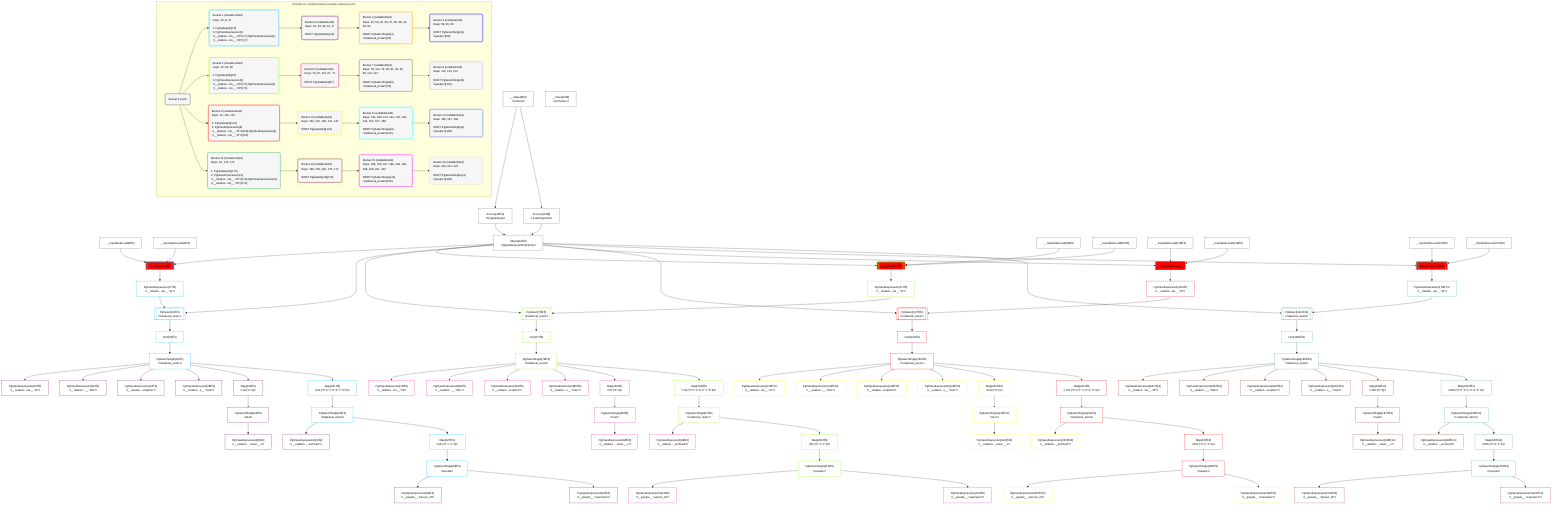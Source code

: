 %%{init: {'themeVariables': { 'fontSize': '12px'}}}%%
graph TD
    classDef path fill:#eee,stroke:#000,color:#000
    classDef plan fill:#fff,stroke-width:1px,color:#000
    classDef itemplan fill:#fff,stroke-width:2px,color:#000
    classDef sideeffectplan fill:#f00,stroke-width:2px,color:#000
    classDef bucket fill:#f6f6f6,color:#000,stroke-width:2px,text-align:left


    %% define steps
    __Value3["__Value[3∈0]<br />ᐸcontextᐳ"]:::plan
    __Value5["__Value[5∈0]<br />ᐸrootValueᐳ"]:::plan
    __InputStaticLeaf8["__InputStaticLeaf[8∈0]"]:::plan
    __InputStaticLeaf11["__InputStaticLeaf[11∈0]"]:::plan
    Access14["Access[14∈0]<br />ᐸ3.pgSettingsᐳ"]:::plan
    Access15["Access[15∈0]<br />ᐸ3.withPgClientᐳ"]:::plan
    Object16["Object[16∈0]<br />ᐸ{pgSettings,withPgClient}ᐳ"]:::plan
    PgUpdate13[["PgUpdate[13∈1]"]]:::sideeffectplan
    PgClassExpression17["PgClassExpression[17∈1]<br />ᐸ__relation...sts__.”id”ᐳ"]:::plan
    PgSelect19[["PgSelect[19∈1]<br />ᐸrelational_postsᐳ"]]:::plan
    First23["First[23∈1]"]:::plan
    PgSelectSingle24["PgSelectSingle[24∈1]<br />ᐸrelational_postsᐳ"]:::plan
    PgClassExpression25["PgClassExpression[25∈2]<br />ᐸ__relation...sts__.”id”ᐳ"]:::plan
    PgClassExpression26["PgClassExpression[26∈2]<br />ᐸ__relation...__.”title”ᐳ"]:::plan
    PgClassExpression27["PgClassExpression[27∈2]<br />ᐸ__relation...scription”ᐳ"]:::plan
    PgClassExpression28["PgClassExpression[28∈2]<br />ᐸ__relation...s__.”note”ᐳ"]:::plan
    Map223["Map[223∈2]<br />ᐸ24:{”0”:3}ᐳ"]:::plan
    PgSelectSingle35["PgSelectSingle[35∈2]<br />ᐸtextᐳ"]:::plan
    PgClassExpression36["PgClassExpression[36∈2]<br />ᐸ__relation..._lower__.vᐳ"]:::plan
    Map231["Map[231∈1]<br />ᐸ24:{”0”:5,”1”:6,”2”:7,”3”:8}ᐳ"]:::plan
    PgSelectSingle43["PgSelectSingle[43∈1]<br />ᐸrelational_itemsᐳ"]:::plan
    PgClassExpression44["PgClassExpression[44∈2]<br />ᐸ__relation..._archived”ᐳ"]:::plan
    Map227["Map[227∈1]<br />ᐸ43:{”0”:1,”1”:2}ᐳ"]:::plan
    PgSelectSingle58["PgSelectSingle[58∈1]<br />ᐸpeopleᐳ"]:::plan
    PgClassExpression59["PgClassExpression[59∈2]<br />ᐸ__people__.”person_id”ᐳ"]:::plan
    PgClassExpression60["PgClassExpression[60∈2]<br />ᐸ__people__.”username”ᐳ"]:::plan
    __InputStaticLeaf62["__InputStaticLeaf[62∈0]"]:::plan
    __InputStaticLeaf66["__InputStaticLeaf[66∈0]"]:::plan
    PgUpdate67[["PgUpdate[67∈5]"]]:::sideeffectplan
    PgClassExpression71["PgClassExpression[71∈5]<br />ᐸ__relation...sts__.”id”ᐳ"]:::plan
    PgSelect73[["PgSelect[73∈5]<br />ᐸrelational_postsᐳ"]]:::plan
    First77["First[77∈5]"]:::plan
    PgSelectSingle78["PgSelectSingle[78∈5]<br />ᐸrelational_postsᐳ"]:::plan
    PgClassExpression79["PgClassExpression[79∈6]<br />ᐸ__relation...sts__.”id”ᐳ"]:::plan
    PgClassExpression80["PgClassExpression[80∈6]<br />ᐸ__relation...__.”title”ᐳ"]:::plan
    PgClassExpression81["PgClassExpression[81∈6]<br />ᐸ__relation...scription”ᐳ"]:::plan
    PgClassExpression82["PgClassExpression[82∈6]<br />ᐸ__relation...s__.”note”ᐳ"]:::plan
    Map235["Map[235∈6]<br />ᐸ78:{”0”:3}ᐳ"]:::plan
    PgSelectSingle89["PgSelectSingle[89∈6]<br />ᐸtextᐳ"]:::plan
    PgClassExpression90["PgClassExpression[90∈6]<br />ᐸ__relation..._lower__.vᐳ"]:::plan
    Map243["Map[243∈5]<br />ᐸ78:{”0”:5,”1”:6,”2”:7,”3”:8}ᐳ"]:::plan
    PgSelectSingle97["PgSelectSingle[97∈5]<br />ᐸrelational_itemsᐳ"]:::plan
    PgClassExpression98["PgClassExpression[98∈6]<br />ᐸ__relation..._archived”ᐳ"]:::plan
    Map239["Map[239∈5]<br />ᐸ97:{”0”:1,”1”:2}ᐳ"]:::plan
    PgSelectSingle112["PgSelectSingle[112∈5]<br />ᐸpeopleᐳ"]:::plan
    PgClassExpression113["PgClassExpression[113∈6]<br />ᐸ__people__.”person_id”ᐳ"]:::plan
    PgClassExpression114["PgClassExpression[114∈6]<br />ᐸ__people__.”username”ᐳ"]:::plan
    __InputStaticLeaf116["__InputStaticLeaf[116∈0]"]:::plan
    __InputStaticLeaf119["__InputStaticLeaf[119∈0]"]:::plan
    PgUpdate121[["PgUpdate[121∈9]"]]:::sideeffectplan
    PgClassExpression125["PgClassExpression[125∈9]<br />ᐸ__relation...sts__.”id”ᐳ"]:::plan
    PgSelect127[["PgSelect[127∈9]<br />ᐸrelational_postsᐳ"]]:::plan
    First131["First[131∈9]"]:::plan
    PgSelectSingle132["PgSelectSingle[132∈9]<br />ᐸrelational_postsᐳ"]:::plan
    PgClassExpression133["PgClassExpression[133∈10]<br />ᐸ__relation...sts__.”id”ᐳ"]:::plan
    PgClassExpression134["PgClassExpression[134∈10]<br />ᐸ__relation...__.”title”ᐳ"]:::plan
    PgClassExpression135["PgClassExpression[135∈10]<br />ᐸ__relation...scription”ᐳ"]:::plan
    PgClassExpression136["PgClassExpression[136∈10]<br />ᐸ__relation...s__.”note”ᐳ"]:::plan
    Map245["Map[245∈10]<br />ᐸ132:{”0”:5}ᐳ"]:::plan
    PgSelectSingle143["PgSelectSingle[143∈10]<br />ᐸtextᐳ"]:::plan
    PgClassExpression144["PgClassExpression[144∈10]<br />ᐸ__relation..._lower__.vᐳ"]:::plan
    Map241["Map[241∈9]<br />ᐸ132:{”0”:0,”1”:1,”2”:2,”3”:3}ᐳ"]:::plan
    PgSelectSingle151["PgSelectSingle[151∈9]<br />ᐸrelational_itemsᐳ"]:::plan
    PgClassExpression152["PgClassExpression[152∈10]<br />ᐸ__relation..._archived”ᐳ"]:::plan
    Map237["Map[237∈9]<br />ᐸ151:{”0”:0,”1”:1}ᐳ"]:::plan
    PgSelectSingle166["PgSelectSingle[166∈9]<br />ᐸpeopleᐳ"]:::plan
    PgClassExpression167["PgClassExpression[167∈10]<br />ᐸ__people__.”person_id”ᐳ"]:::plan
    PgClassExpression168["PgClassExpression[168∈10]<br />ᐸ__people__.”username”ᐳ"]:::plan
    __InputStaticLeaf170["__InputStaticLeaf[170∈0]"]:::plan
    __InputStaticLeaf173["__InputStaticLeaf[173∈0]"]:::plan
    PgUpdate175[["PgUpdate[175∈13]"]]:::sideeffectplan
    PgClassExpression179["PgClassExpression[179∈13]<br />ᐸ__relation...sts__.”id”ᐳ"]:::plan
    PgSelect181[["PgSelect[181∈13]<br />ᐸrelational_postsᐳ"]]:::plan
    First185["First[185∈13]"]:::plan
    PgSelectSingle186["PgSelectSingle[186∈13]<br />ᐸrelational_postsᐳ"]:::plan
    PgClassExpression187["PgClassExpression[187∈14]<br />ᐸ__relation...sts__.”id”ᐳ"]:::plan
    PgClassExpression188["PgClassExpression[188∈14]<br />ᐸ__relation...__.”title”ᐳ"]:::plan
    PgClassExpression189["PgClassExpression[189∈14]<br />ᐸ__relation...scription”ᐳ"]:::plan
    PgClassExpression190["PgClassExpression[190∈14]<br />ᐸ__relation...s__.”note”ᐳ"]:::plan
    Map233["Map[233∈14]<br />ᐸ186:{”0”:5}ᐳ"]:::plan
    PgSelectSingle197["PgSelectSingle[197∈14]<br />ᐸtextᐳ"]:::plan
    PgClassExpression198["PgClassExpression[198∈14]<br />ᐸ__relation..._lower__.vᐳ"]:::plan
    Map229["Map[229∈13]<br />ᐸ186:{”0”:0,”1”:1,”2”:2,”3”:3}ᐳ"]:::plan
    PgSelectSingle205["PgSelectSingle[205∈13]<br />ᐸrelational_itemsᐳ"]:::plan
    PgClassExpression206["PgClassExpression[206∈14]<br />ᐸ__relation..._archived”ᐳ"]:::plan
    Map225["Map[225∈13]<br />ᐸ205:{”0”:0,”1”:1}ᐳ"]:::plan
    PgSelectSingle220["PgSelectSingle[220∈13]<br />ᐸpeopleᐳ"]:::plan
    PgClassExpression221["PgClassExpression[221∈14]<br />ᐸ__people__.”person_id”ᐳ"]:::plan
    PgClassExpression222["PgClassExpression[222∈14]<br />ᐸ__people__.”username”ᐳ"]:::plan

    %% plan dependencies
    __Value3 --> Access14
    __Value3 --> Access15
    Access14 & Access15 --> Object16
    Object16 & __InputStaticLeaf8 & __InputStaticLeaf11 --> PgUpdate13
    PgUpdate13 --> PgClassExpression17
    Object16 & PgClassExpression17 --> PgSelect19
    PgSelect19 --> First23
    First23 --> PgSelectSingle24
    PgSelectSingle24 --> PgClassExpression25
    PgSelectSingle24 --> PgClassExpression26
    PgSelectSingle24 --> PgClassExpression27
    PgSelectSingle24 --> PgClassExpression28
    PgSelectSingle24 --> Map223
    Map223 --> PgSelectSingle35
    PgSelectSingle35 --> PgClassExpression36
    PgSelectSingle24 --> Map231
    Map231 --> PgSelectSingle43
    PgSelectSingle43 --> PgClassExpression44
    PgSelectSingle43 --> Map227
    Map227 --> PgSelectSingle58
    PgSelectSingle58 --> PgClassExpression59
    PgSelectSingle58 --> PgClassExpression60
    Object16 & __InputStaticLeaf62 & __InputStaticLeaf66 --> PgUpdate67
    PgUpdate67 --> PgClassExpression71
    Object16 & PgClassExpression71 --> PgSelect73
    PgSelect73 --> First77
    First77 --> PgSelectSingle78
    PgSelectSingle78 --> PgClassExpression79
    PgSelectSingle78 --> PgClassExpression80
    PgSelectSingle78 --> PgClassExpression81
    PgSelectSingle78 --> PgClassExpression82
    PgSelectSingle78 --> Map235
    Map235 --> PgSelectSingle89
    PgSelectSingle89 --> PgClassExpression90
    PgSelectSingle78 --> Map243
    Map243 --> PgSelectSingle97
    PgSelectSingle97 --> PgClassExpression98
    PgSelectSingle97 --> Map239
    Map239 --> PgSelectSingle112
    PgSelectSingle112 --> PgClassExpression113
    PgSelectSingle112 --> PgClassExpression114
    Object16 & __InputStaticLeaf116 & __InputStaticLeaf119 --> PgUpdate121
    PgUpdate121 --> PgClassExpression125
    Object16 & PgClassExpression125 --> PgSelect127
    PgSelect127 --> First131
    First131 --> PgSelectSingle132
    PgSelectSingle132 --> PgClassExpression133
    PgSelectSingle132 --> PgClassExpression134
    PgSelectSingle132 --> PgClassExpression135
    PgSelectSingle132 --> PgClassExpression136
    PgSelectSingle132 --> Map245
    Map245 --> PgSelectSingle143
    PgSelectSingle143 --> PgClassExpression144
    PgSelectSingle132 --> Map241
    Map241 --> PgSelectSingle151
    PgSelectSingle151 --> PgClassExpression152
    PgSelectSingle151 --> Map237
    Map237 --> PgSelectSingle166
    PgSelectSingle166 --> PgClassExpression167
    PgSelectSingle166 --> PgClassExpression168
    Object16 & __InputStaticLeaf170 & __InputStaticLeaf173 --> PgUpdate175
    PgUpdate175 --> PgClassExpression179
    Object16 & PgClassExpression179 --> PgSelect181
    PgSelect181 --> First185
    First185 --> PgSelectSingle186
    PgSelectSingle186 --> PgClassExpression187
    PgSelectSingle186 --> PgClassExpression188
    PgSelectSingle186 --> PgClassExpression189
    PgSelectSingle186 --> PgClassExpression190
    PgSelectSingle186 --> Map233
    Map233 --> PgSelectSingle197
    PgSelectSingle197 --> PgClassExpression198
    PgSelectSingle186 --> Map229
    Map229 --> PgSelectSingle205
    PgSelectSingle205 --> PgClassExpression206
    PgSelectSingle205 --> Map225
    Map225 --> PgSelectSingle220
    PgSelectSingle220 --> PgClassExpression221
    PgSelectSingle220 --> PgClassExpression222

    subgraph "Buckets for mutations/basics/update-relational-post"
    Bucket0("Bucket 0 (root)"):::bucket
    classDef bucket0 stroke:#696969
    class Bucket0,__Value3,__Value5,__InputStaticLeaf8,__InputStaticLeaf11,Access14,Access15,Object16,__InputStaticLeaf62,__InputStaticLeaf66,__InputStaticLeaf116,__InputStaticLeaf119,__InputStaticLeaf170,__InputStaticLeaf173 bucket0
    Bucket1("Bucket 1 (mutationField)<br />Deps: 16, 8, 11<br /><br />1: PgUpdate{1}[13]<br />2: PgClassExpression{1}ᐸ__relation...sts__.”id”ᐳ[17],PgClassExpression{1}ᐸ__relation...sts__.”id”ᐳ[17]"):::bucket
    classDef bucket1 stroke:#00bfff
    class Bucket1,PgUpdate13,PgClassExpression17,PgSelect19,First23,PgSelectSingle24,PgSelectSingle43,PgSelectSingle58,Map227,Map231 bucket1
    Bucket2("Bucket 2 (nullableField)<br />Deps: 24, 43, 58, 13, 17<br /><br />ROOT PgUpdate{1}[13]"):::bucket
    classDef bucket2 stroke:#7f007f
    class Bucket2,PgClassExpression25,PgClassExpression26,PgClassExpression27,PgClassExpression28,PgSelectSingle35,PgClassExpression36,PgClassExpression44,PgClassExpression59,PgClassExpression60,Map223 bucket2
    Bucket3("Bucket 3 (nullableField)<br />Deps: 24, 58, 25, 26, 27, 28, 36, 44, 59, 60<br /><br />ROOT PgSelectSingle{1}ᐸrelational_postsᐳ[24]"):::bucket
    classDef bucket3 stroke:#ffa500
    class Bucket3 bucket3
    Bucket4("Bucket 4 (nullableField)<br />Deps: 58, 59, 60<br /><br />ROOT PgSelectSingle{1}ᐸpeopleᐳ[58]"):::bucket
    classDef bucket4 stroke:#0000ff
    class Bucket4 bucket4
    Bucket5("Bucket 5 (mutationField)<br />Deps: 16, 62, 66<br /><br />1: PgUpdate{5}[67]<br />2: PgClassExpression{5}ᐸ__relation...sts__.”id”ᐳ[71],PgClassExpression{5}ᐸ__relation...sts__.”id”ᐳ[71]"):::bucket
    classDef bucket5 stroke:#7fff00
    class Bucket5,PgUpdate67,PgClassExpression71,PgSelect73,First77,PgSelectSingle78,PgSelectSingle97,PgSelectSingle112,Map239,Map243 bucket5
    Bucket6("Bucket 6 (nullableField)<br />Deps: 78, 97, 112, 67, 71<br /><br />ROOT PgUpdate{5}[67]"):::bucket
    classDef bucket6 stroke:#ff1493
    class Bucket6,PgClassExpression79,PgClassExpression80,PgClassExpression81,PgClassExpression82,PgSelectSingle89,PgClassExpression90,PgClassExpression98,PgClassExpression113,PgClassExpression114,Map235 bucket6
    Bucket7("Bucket 7 (nullableField)<br />Deps: 78, 112, 79, 80, 81, 82, 90, 98, 113, 114<br /><br />ROOT PgSelectSingle{5}ᐸrelational_postsᐳ[78]"):::bucket
    classDef bucket7 stroke:#808000
    class Bucket7 bucket7
    Bucket8("Bucket 8 (nullableField)<br />Deps: 112, 113, 114<br /><br />ROOT PgSelectSingle{5}ᐸpeopleᐳ[112]"):::bucket
    classDef bucket8 stroke:#dda0dd
    class Bucket8 bucket8
    Bucket9("Bucket 9 (mutationField)<br />Deps: 16, 116, 119<br /><br />1: PgUpdate{9}[121]<br />2: PgClassExpression{9}ᐸ__relation...sts__.”id”ᐳ[125],PgClassExpression{9}ᐸ__relation...sts__.”id”ᐳ[125]"):::bucket
    classDef bucket9 stroke:#ff0000
    class Bucket9,PgUpdate121,PgClassExpression125,PgSelect127,First131,PgSelectSingle132,PgSelectSingle151,PgSelectSingle166,Map237,Map241 bucket9
    Bucket10("Bucket 10 (nullableField)<br />Deps: 132, 151, 166, 121, 125<br /><br />ROOT PgUpdate{9}[121]"):::bucket
    classDef bucket10 stroke:#ffff00
    class Bucket10,PgClassExpression133,PgClassExpression134,PgClassExpression135,PgClassExpression136,PgSelectSingle143,PgClassExpression144,PgClassExpression152,PgClassExpression167,PgClassExpression168,Map245 bucket10
    Bucket11("Bucket 11 (nullableField)<br />Deps: 132, 166, 133, 134, 135, 136, 144, 152, 167, 168<br /><br />ROOT PgSelectSingle{9}ᐸrelational_postsᐳ[132]"):::bucket
    classDef bucket11 stroke:#00ffff
    class Bucket11 bucket11
    Bucket12("Bucket 12 (nullableField)<br />Deps: 166, 167, 168<br /><br />ROOT PgSelectSingle{9}ᐸpeopleᐳ[166]"):::bucket
    classDef bucket12 stroke:#4169e1
    class Bucket12 bucket12
    Bucket13("Bucket 13 (mutationField)<br />Deps: 16, 170, 173<br /><br />1: PgUpdate{13}[175]<br />2: PgClassExpression{13}ᐸ__relation...sts__.”id”ᐳ[179],PgClassExpression{13}ᐸ__relation...sts__.”id”ᐳ[179]"):::bucket
    classDef bucket13 stroke:#3cb371
    class Bucket13,PgUpdate175,PgClassExpression179,PgSelect181,First185,PgSelectSingle186,PgSelectSingle205,PgSelectSingle220,Map225,Map229 bucket13
    Bucket14("Bucket 14 (nullableField)<br />Deps: 186, 205, 220, 175, 179<br /><br />ROOT PgUpdate{13}[175]"):::bucket
    classDef bucket14 stroke:#a52a2a
    class Bucket14,PgClassExpression187,PgClassExpression188,PgClassExpression189,PgClassExpression190,PgSelectSingle197,PgClassExpression198,PgClassExpression206,PgClassExpression221,PgClassExpression222,Map233 bucket14
    Bucket15("Bucket 15 (nullableField)<br />Deps: 186, 220, 187, 188, 189, 190, 198, 206, 221, 222<br /><br />ROOT PgSelectSingle{13}ᐸrelational_postsᐳ[186]"):::bucket
    classDef bucket15 stroke:#ff00ff
    class Bucket15 bucket15
    Bucket16("Bucket 16 (nullableField)<br />Deps: 220, 221, 222<br /><br />ROOT PgSelectSingle{13}ᐸpeopleᐳ[220]"):::bucket
    classDef bucket16 stroke:#f5deb3
    class Bucket16 bucket16
    Bucket0 --> Bucket1 & Bucket5 & Bucket9 & Bucket13
    Bucket1 --> Bucket2
    Bucket2 --> Bucket3
    Bucket3 --> Bucket4
    Bucket5 --> Bucket6
    Bucket6 --> Bucket7
    Bucket7 --> Bucket8
    Bucket9 --> Bucket10
    Bucket10 --> Bucket11
    Bucket11 --> Bucket12
    Bucket13 --> Bucket14
    Bucket14 --> Bucket15
    Bucket15 --> Bucket16
    end